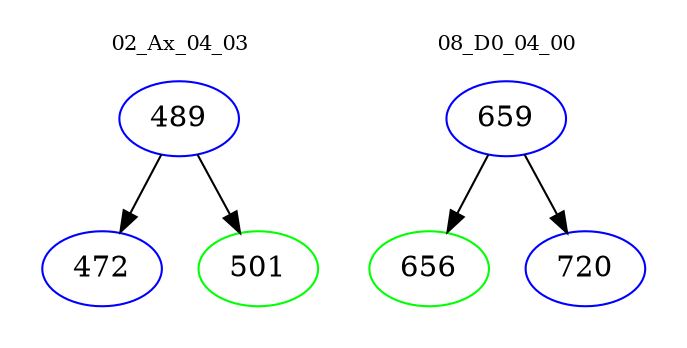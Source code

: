 digraph{
subgraph cluster_0 {
color = white
label = "02_Ax_04_03";
fontsize=10;
T0_489 [label="489", color="blue"]
T0_489 -> T0_472 [color="black"]
T0_472 [label="472", color="blue"]
T0_489 -> T0_501 [color="black"]
T0_501 [label="501", color="green"]
}
subgraph cluster_1 {
color = white
label = "08_D0_04_00";
fontsize=10;
T1_659 [label="659", color="blue"]
T1_659 -> T1_656 [color="black"]
T1_656 [label="656", color="green"]
T1_659 -> T1_720 [color="black"]
T1_720 [label="720", color="blue"]
}
}
